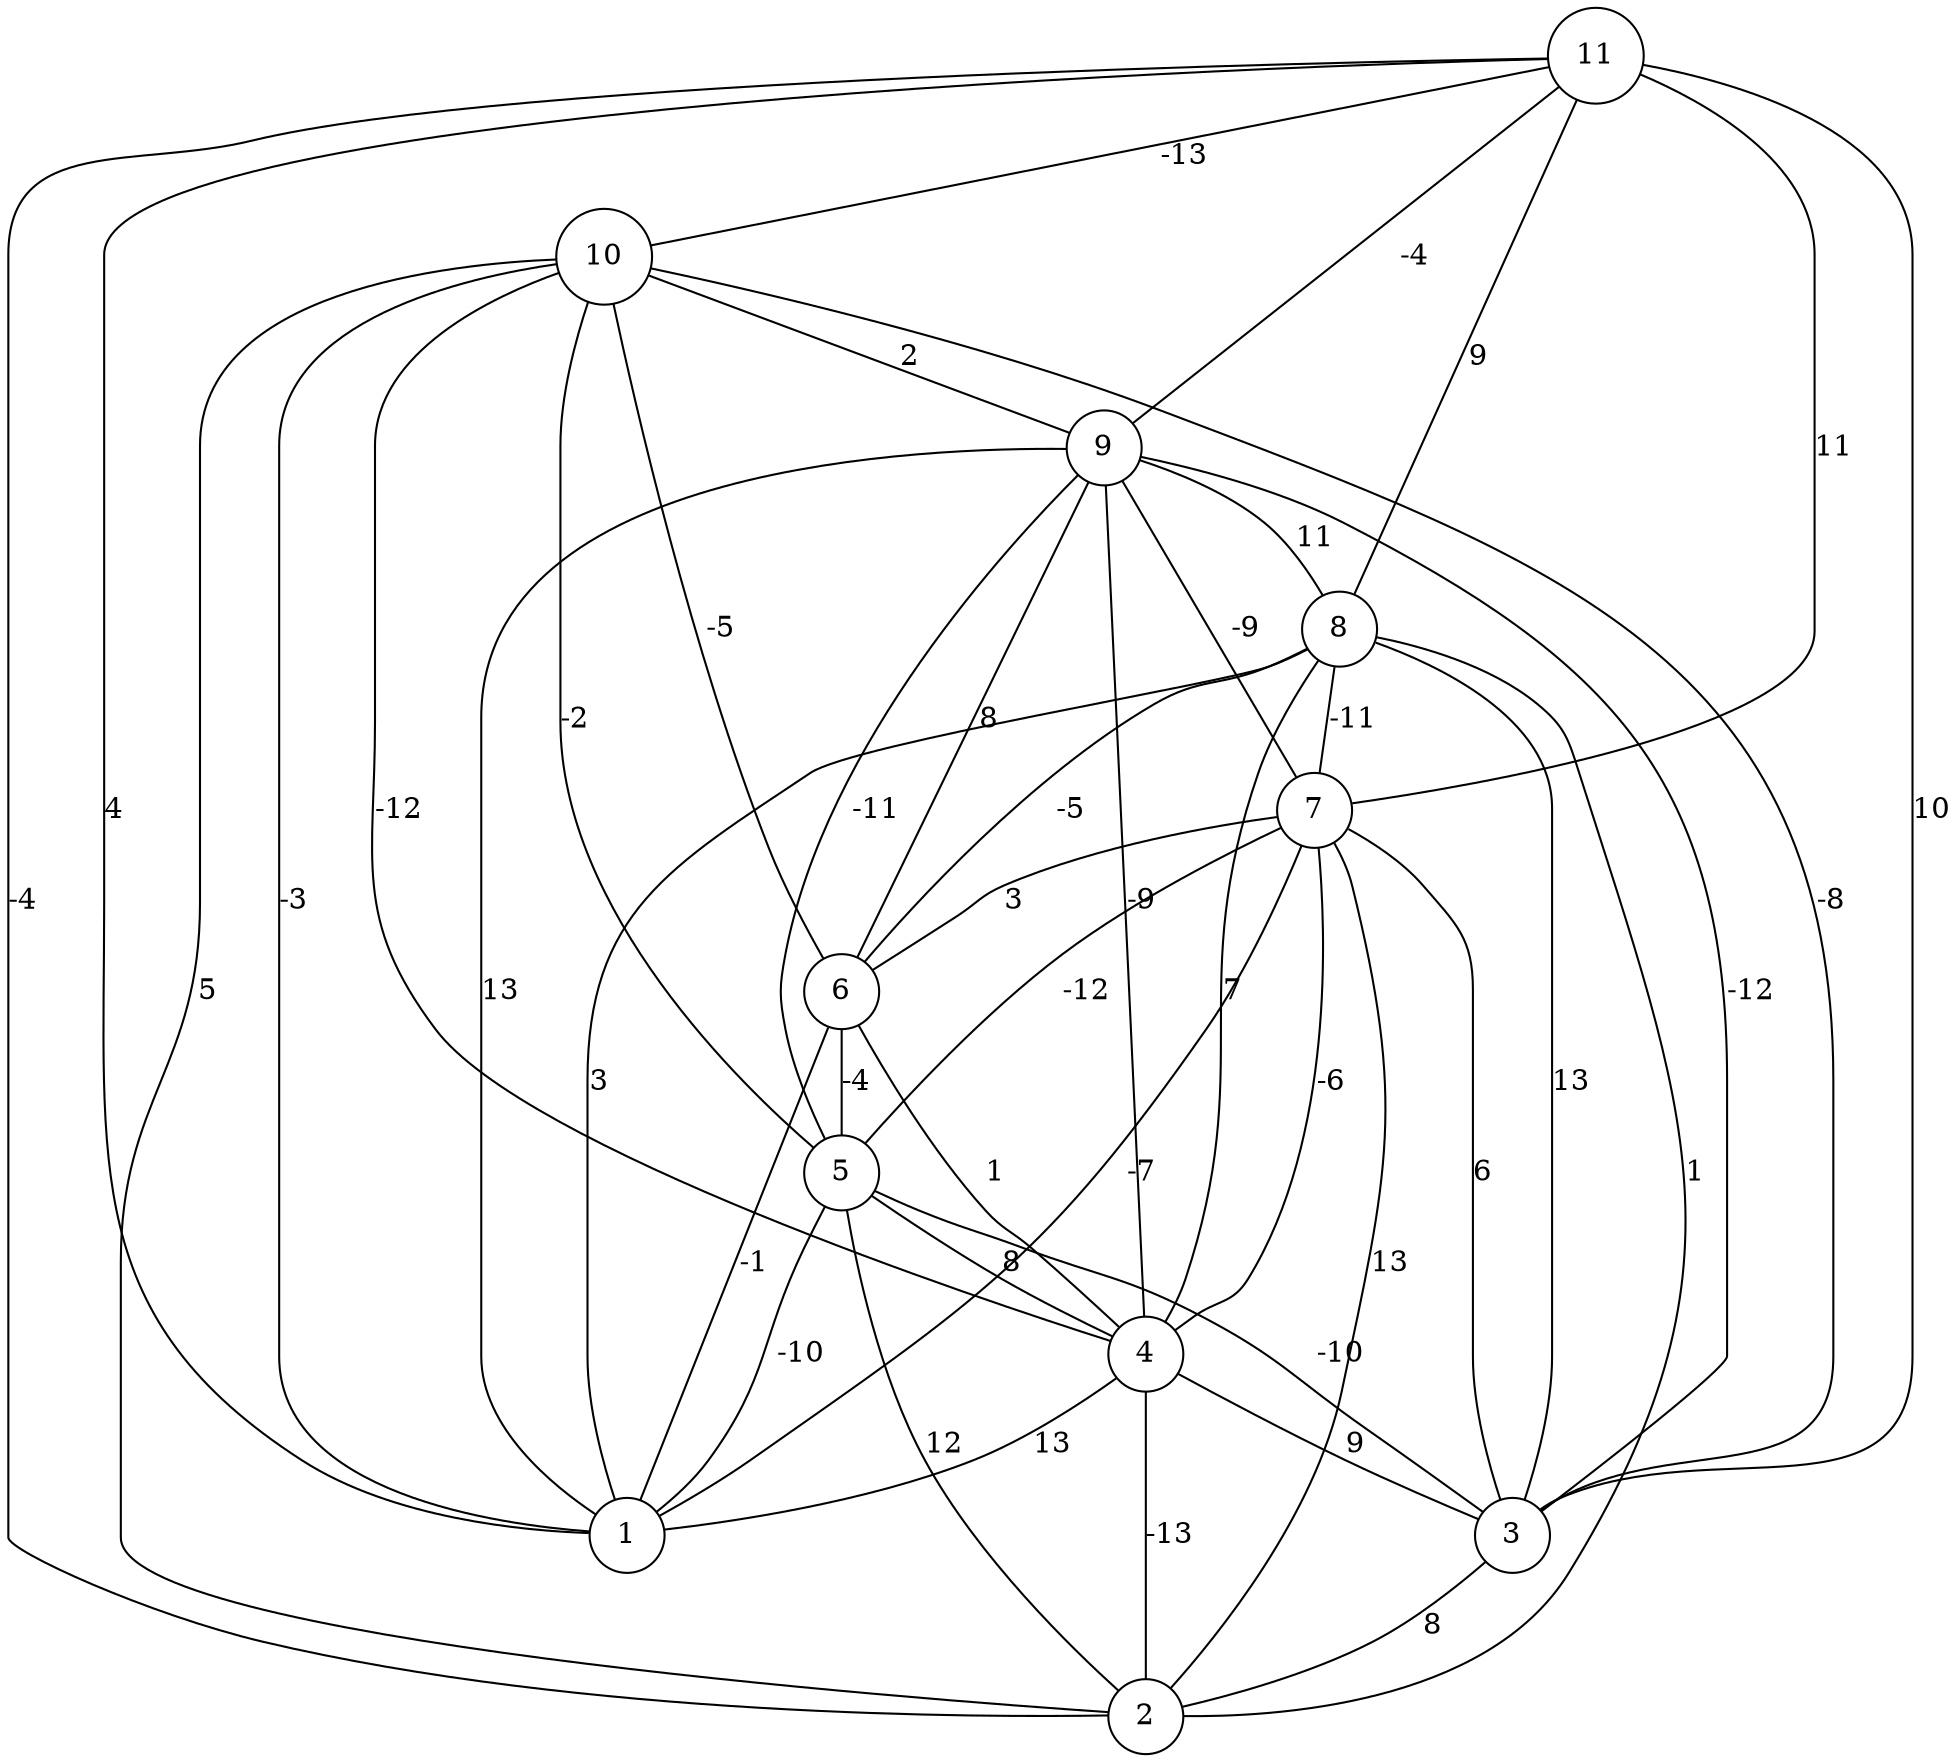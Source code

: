 graph { 
	 fontname="Helvetica,Arial,sans-serif" 
	 node [shape = circle]; 
	 11 -- 1 [label = "4"];
	 11 -- 2 [label = "-4"];
	 11 -- 3 [label = "10"];
	 11 -- 7 [label = "11"];
	 11 -- 8 [label = "9"];
	 11 -- 9 [label = "-4"];
	 11 -- 10 [label = "-13"];
	 10 -- 1 [label = "-3"];
	 10 -- 2 [label = "5"];
	 10 -- 3 [label = "-8"];
	 10 -- 4 [label = "-12"];
	 10 -- 5 [label = "-2"];
	 10 -- 6 [label = "-5"];
	 10 -- 9 [label = "2"];
	 9 -- 1 [label = "13"];
	 9 -- 3 [label = "-12"];
	 9 -- 4 [label = "-9"];
	 9 -- 5 [label = "-11"];
	 9 -- 6 [label = "8"];
	 9 -- 7 [label = "-9"];
	 9 -- 8 [label = "11"];
	 8 -- 1 [label = "3"];
	 8 -- 2 [label = "1"];
	 8 -- 3 [label = "13"];
	 8 -- 4 [label = "7"];
	 8 -- 6 [label = "-5"];
	 8 -- 7 [label = "-11"];
	 7 -- 1 [label = "-7"];
	 7 -- 2 [label = "13"];
	 7 -- 3 [label = "6"];
	 7 -- 4 [label = "-6"];
	 7 -- 5 [label = "-12"];
	 7 -- 6 [label = "3"];
	 6 -- 1 [label = "-1"];
	 6 -- 4 [label = "1"];
	 6 -- 5 [label = "-4"];
	 5 -- 1 [label = "-10"];
	 5 -- 2 [label = "12"];
	 5 -- 3 [label = "-10"];
	 5 -- 4 [label = "8"];
	 4 -- 1 [label = "13"];
	 4 -- 2 [label = "-13"];
	 4 -- 3 [label = "9"];
	 3 -- 2 [label = "8"];
	 1;
	 2;
	 3;
	 4;
	 5;
	 6;
	 7;
	 8;
	 9;
	 10;
	 11;
}
